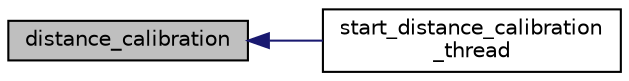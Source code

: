 digraph "distance_calibration"
{
  edge [fontname="Helvetica",fontsize="10",labelfontname="Helvetica",labelfontsize="10"];
  node [fontname="Helvetica",fontsize="10",shape=record];
  rankdir="LR";
  Node35 [label="distance_calibration",height=0.2,width=0.4,color="black", fillcolor="grey75", style="filled", fontcolor="black"];
  Node35 -> Node36 [dir="back",color="midnightblue",fontsize="10",style="solid",fontname="Helvetica"];
  Node36 [label="start_distance_calibration\l_thread",height=0.2,width=0.4,color="black", fillcolor="white", style="filled",URL="$_camera_8cpp.html#a9efd3950fec246b23a8d79d692df15f1"];
}
